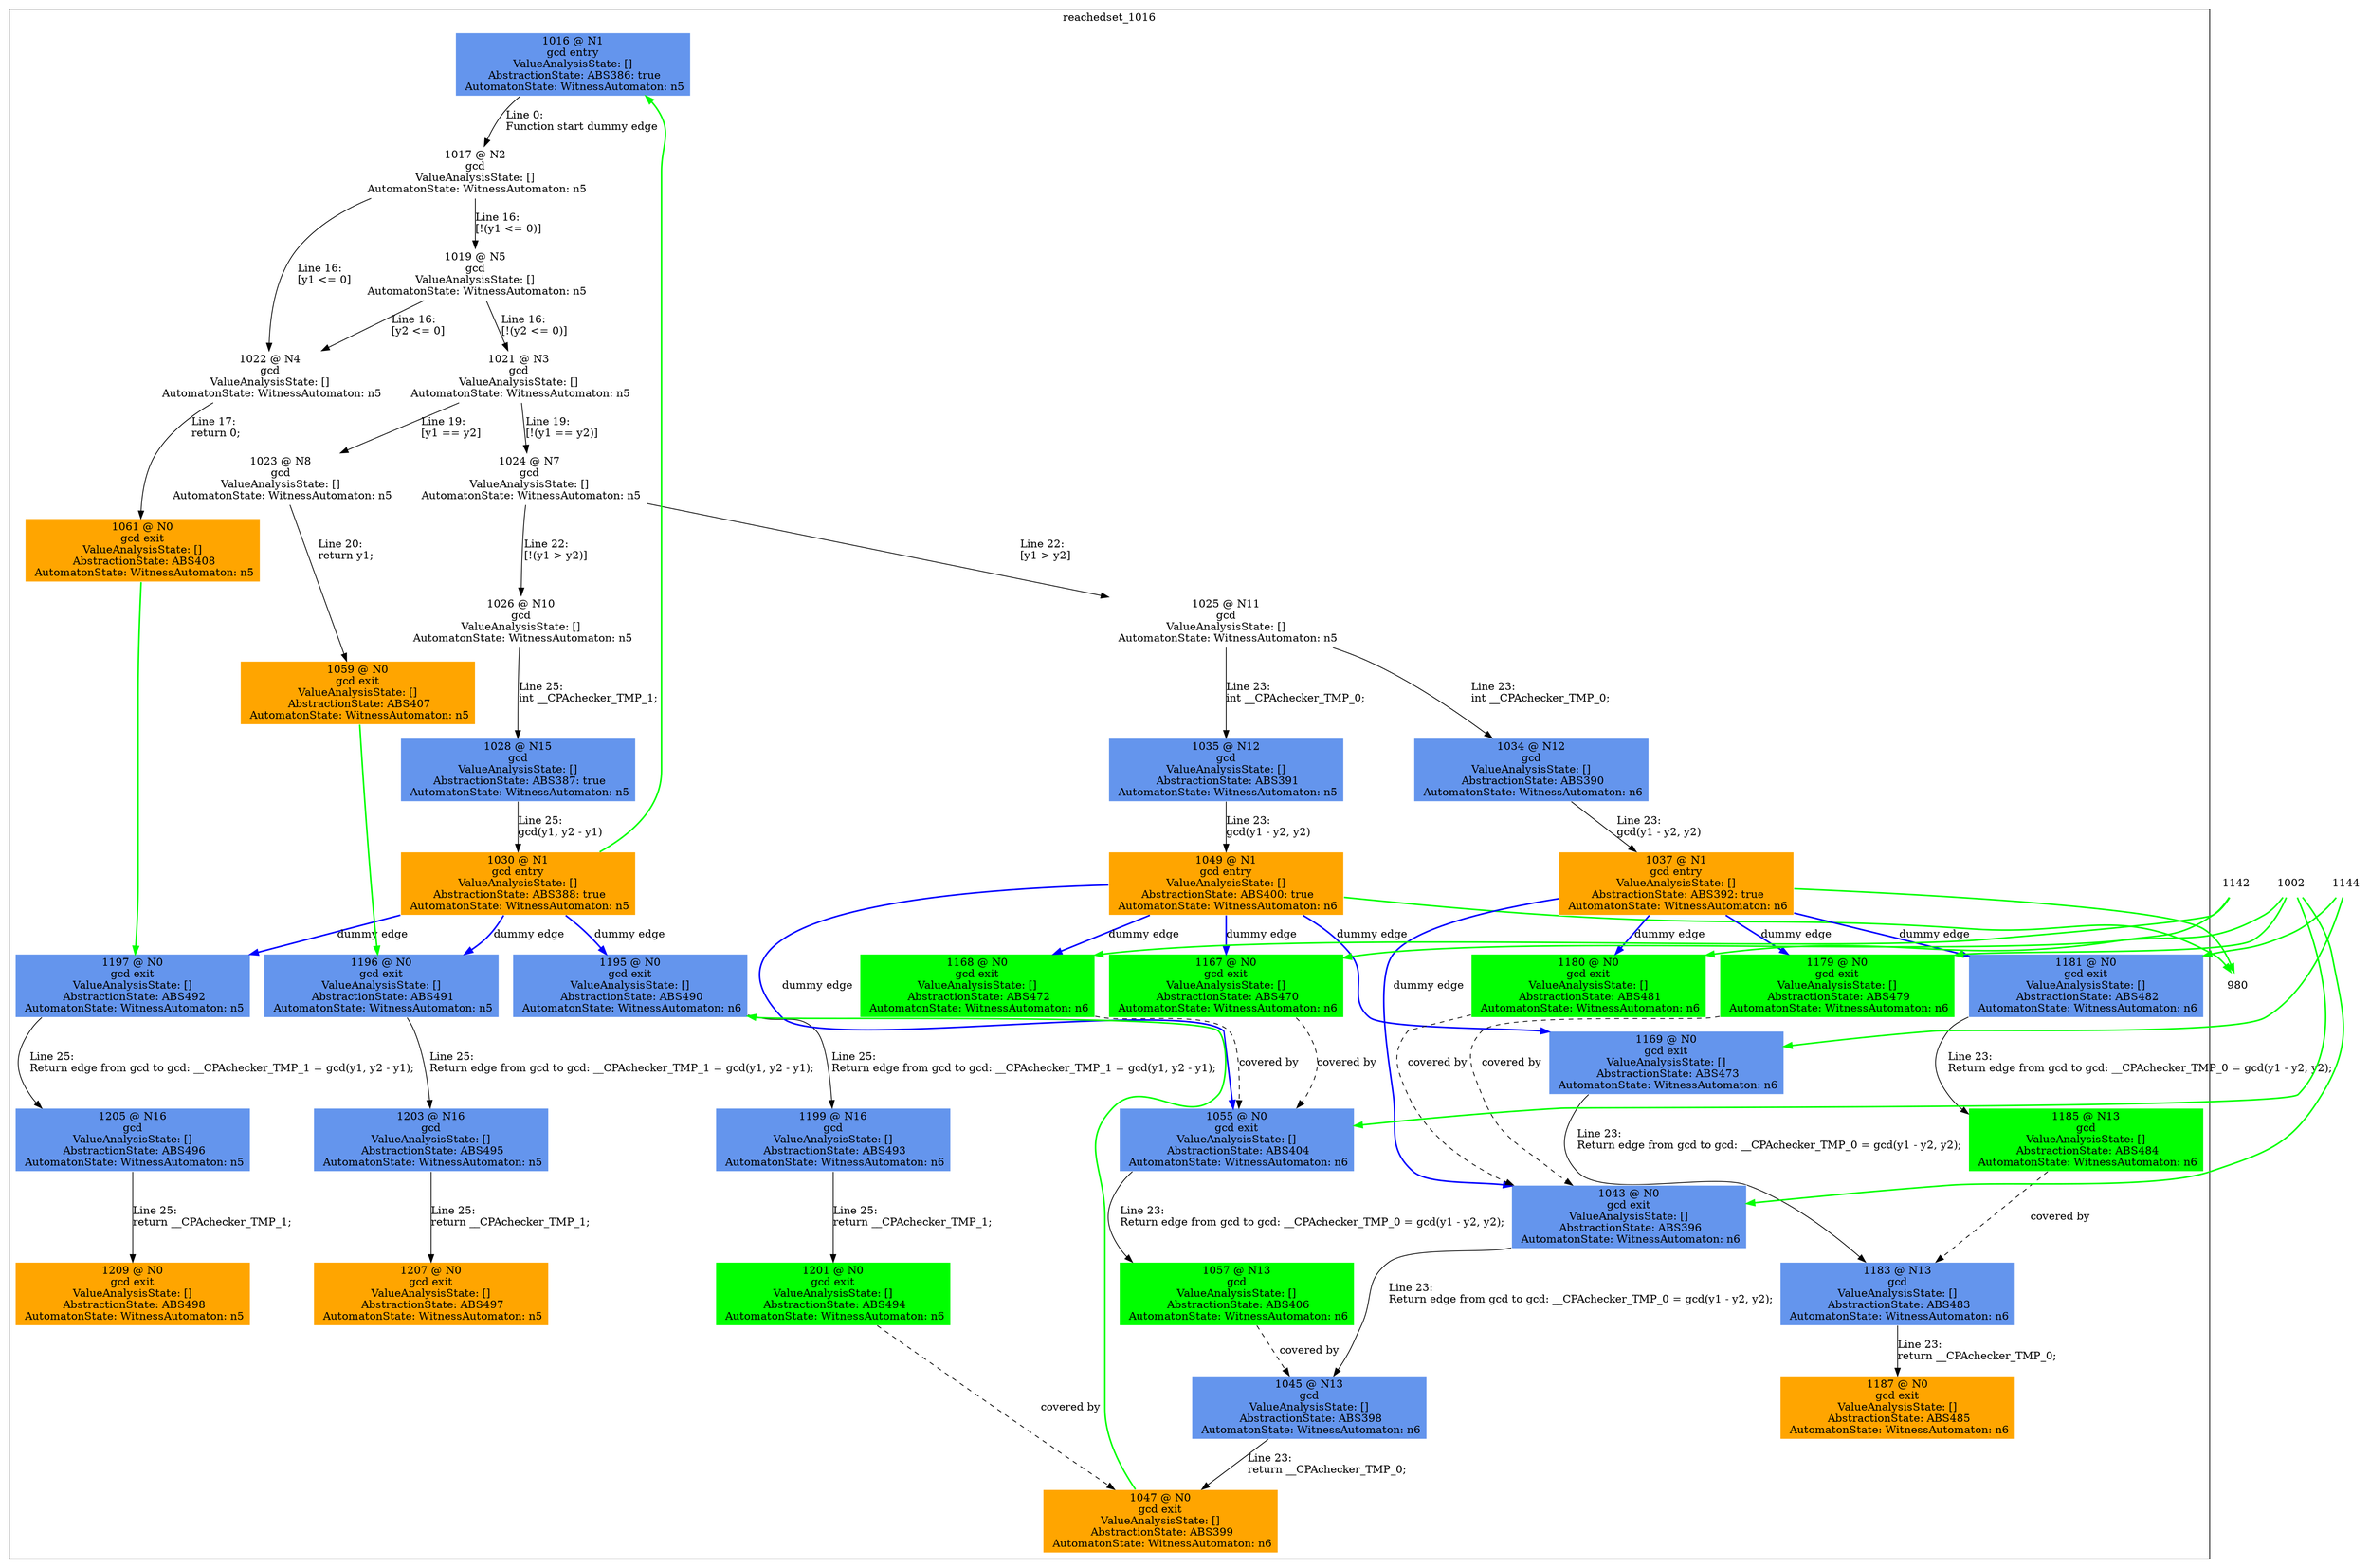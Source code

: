 digraph ARG {
node [style="filled" shape="box" color="white"]
subgraph cluster_1016 {
label="reachedset_1016"
1016 [fillcolor="cornflowerblue" label="1016 @ N1\ngcd entry\nValueAnalysisState: []\n AbstractionState: ABS386: true\n AutomatonState: WitnessAutomaton: n5\n" id="1016"]
1017 [label="1017 @ N2\ngcd\nValueAnalysisState: []\n AutomatonState: WitnessAutomaton: n5\n" id="1017"]
1022 [label="1022 @ N4\ngcd\nValueAnalysisState: []\n AutomatonState: WitnessAutomaton: n5\n" id="1022"]
1061 [fillcolor="orange" label="1061 @ N0\ngcd exit\nValueAnalysisState: []\n AbstractionState: ABS408\n AutomatonState: WitnessAutomaton: n5\n" id="1061"]
1019 [label="1019 @ N5\ngcd\nValueAnalysisState: []\n AutomatonState: WitnessAutomaton: n5\n" id="1019"]
1021 [label="1021 @ N3\ngcd\nValueAnalysisState: []\n AutomatonState: WitnessAutomaton: n5\n" id="1021"]
1024 [label="1024 @ N7\ngcd\nValueAnalysisState: []\n AutomatonState: WitnessAutomaton: n5\n" id="1024"]
1026 [label="1026 @ N10\ngcd\nValueAnalysisState: []\n AutomatonState: WitnessAutomaton: n5\n" id="1026"]
1028 [fillcolor="cornflowerblue" label="1028 @ N15\ngcd\nValueAnalysisState: []\n AbstractionState: ABS387: true\n AutomatonState: WitnessAutomaton: n5\n" id="1028"]
1030 [fillcolor="orange" label="1030 @ N1\ngcd entry\nValueAnalysisState: []\n AbstractionState: ABS388: true\n AutomatonState: WitnessAutomaton: n5\n" id="1030"]
1197 [fillcolor="cornflowerblue" label="1197 @ N0\ngcd exit\nValueAnalysisState: []\n AbstractionState: ABS492\n AutomatonState: WitnessAutomaton: n5\n" id="1197"]
1205 [fillcolor="cornflowerblue" label="1205 @ N16\ngcd\nValueAnalysisState: []\n AbstractionState: ABS496\n AutomatonState: WitnessAutomaton: n5\n" id="1205"]
1209 [fillcolor="orange" label="1209 @ N0\ngcd exit\nValueAnalysisState: []\n AbstractionState: ABS498\n AutomatonState: WitnessAutomaton: n5\n" id="1209"]
1196 [fillcolor="cornflowerblue" label="1196 @ N0\ngcd exit\nValueAnalysisState: []\n AbstractionState: ABS491\n AutomatonState: WitnessAutomaton: n5\n" id="1196"]
1203 [fillcolor="cornflowerblue" label="1203 @ N16\ngcd\nValueAnalysisState: []\n AbstractionState: ABS495\n AutomatonState: WitnessAutomaton: n5\n" id="1203"]
1207 [fillcolor="orange" label="1207 @ N0\ngcd exit\nValueAnalysisState: []\n AbstractionState: ABS497\n AutomatonState: WitnessAutomaton: n5\n" id="1207"]
1195 [fillcolor="cornflowerblue" label="1195 @ N0\ngcd exit\nValueAnalysisState: []\n AbstractionState: ABS490\n AutomatonState: WitnessAutomaton: n6\n" id="1195"]
1199 [fillcolor="cornflowerblue" label="1199 @ N16\ngcd\nValueAnalysisState: []\n AbstractionState: ABS493\n AutomatonState: WitnessAutomaton: n6\n" id="1199"]
1201 [fillcolor="green" label="1201 @ N0\ngcd exit\nValueAnalysisState: []\n AbstractionState: ABS494\n AutomatonState: WitnessAutomaton: n6\n" id="1201"]
1025 [label="1025 @ N11\ngcd\nValueAnalysisState: []\n AutomatonState: WitnessAutomaton: n5\n" id="1025"]
1035 [fillcolor="cornflowerblue" label="1035 @ N12\ngcd\nValueAnalysisState: []\n AbstractionState: ABS391\n AutomatonState: WitnessAutomaton: n5\n" id="1035"]
1049 [fillcolor="orange" label="1049 @ N1\ngcd entry\nValueAnalysisState: []\n AbstractionState: ABS400: true\n AutomatonState: WitnessAutomaton: n6\n" id="1049"]
1169 [fillcolor="cornflowerblue" label="1169 @ N0\ngcd exit\nValueAnalysisState: []\n AbstractionState: ABS473\n AutomatonState: WitnessAutomaton: n6\n" id="1169"]
1183 [fillcolor="cornflowerblue" label="1183 @ N13\ngcd\nValueAnalysisState: []\n AbstractionState: ABS483\n AutomatonState: WitnessAutomaton: n6\n" id="1183"]
1187 [fillcolor="orange" label="1187 @ N0\ngcd exit\nValueAnalysisState: []\n AbstractionState: ABS485\n AutomatonState: WitnessAutomaton: n6\n" id="1187"]
1168 [fillcolor="green" label="1168 @ N0\ngcd exit\nValueAnalysisState: []\n AbstractionState: ABS472\n AutomatonState: WitnessAutomaton: n6\n" id="1168"]
1167 [fillcolor="green" label="1167 @ N0\ngcd exit\nValueAnalysisState: []\n AbstractionState: ABS470\n AutomatonState: WitnessAutomaton: n6\n" id="1167"]
1055 [fillcolor="cornflowerblue" label="1055 @ N0\ngcd exit\nValueAnalysisState: []\n AbstractionState: ABS404\n AutomatonState: WitnessAutomaton: n6\n" id="1055"]
1057 [fillcolor="green" label="1057 @ N13\ngcd\nValueAnalysisState: []\n AbstractionState: ABS406\n AutomatonState: WitnessAutomaton: n6\n" id="1057"]
1034 [fillcolor="cornflowerblue" label="1034 @ N12\ngcd\nValueAnalysisState: []\n AbstractionState: ABS390\n AutomatonState: WitnessAutomaton: n6\n" id="1034"]
1037 [fillcolor="orange" label="1037 @ N1\ngcd entry\nValueAnalysisState: []\n AbstractionState: ABS392: true\n AutomatonState: WitnessAutomaton: n6\n" id="1037"]
1181 [fillcolor="cornflowerblue" label="1181 @ N0\ngcd exit\nValueAnalysisState: []\n AbstractionState: ABS482\n AutomatonState: WitnessAutomaton: n6\n" id="1181"]
1185 [fillcolor="green" label="1185 @ N13\ngcd\nValueAnalysisState: []\n AbstractionState: ABS484\n AutomatonState: WitnessAutomaton: n6\n" id="1185"]
1180 [fillcolor="green" label="1180 @ N0\ngcd exit\nValueAnalysisState: []\n AbstractionState: ABS481\n AutomatonState: WitnessAutomaton: n6\n" id="1180"]
1179 [fillcolor="green" label="1179 @ N0\ngcd exit\nValueAnalysisState: []\n AbstractionState: ABS479\n AutomatonState: WitnessAutomaton: n6\n" id="1179"]
1043 [fillcolor="cornflowerblue" label="1043 @ N0\ngcd exit\nValueAnalysisState: []\n AbstractionState: ABS396\n AutomatonState: WitnessAutomaton: n6\n" id="1043"]
1045 [fillcolor="cornflowerblue" label="1045 @ N13\ngcd\nValueAnalysisState: []\n AbstractionState: ABS398\n AutomatonState: WitnessAutomaton: n6\n" id="1045"]
1047 [fillcolor="orange" label="1047 @ N0\ngcd exit\nValueAnalysisState: []\n AbstractionState: ABS399\n AutomatonState: WitnessAutomaton: n6\n" id="1047"]
1023 [label="1023 @ N8\ngcd\nValueAnalysisState: []\n AutomatonState: WitnessAutomaton: n5\n" id="1023"]
1059 [fillcolor="orange" label="1059 @ N0\ngcd exit\nValueAnalysisState: []\n AbstractionState: ABS407\n AutomatonState: WitnessAutomaton: n5\n" id="1059"]
1016 -> 1017 [label="Line 0: \lFunction start dummy edge\l" id="1016 -> 1017"]
1017 -> 1019 [label="Line 16: \l[!(y1 <= 0)]\l" id="1017 -> 1019"]
1017 -> 1022 [label="Line 16: \l[y1 <= 0]\l" id="1017 -> 1022"]
1022 -> 1061 [label="Line 17: \lreturn 0;\l" id="1022 -> 1061"]
1019 -> 1021 [label="Line 16: \l[!(y2 <= 0)]\l" id="1019 -> 1021"]
1019 -> 1022 [label="Line 16: \l[y2 <= 0]\l" id="1019 -> 1022"]
1021 -> 1023 [label="Line 19: \l[y1 == y2]\l" id="1021 -> 1023"]
1021 -> 1024 [label="Line 19: \l[!(y1 == y2)]\l" id="1021 -> 1024"]
1024 -> 1025 [label="Line 22: \l[y1 > y2]\l" id="1024 -> 1025"]
1024 -> 1026 [label="Line 22: \l[!(y1 > y2)]\l" id="1024 -> 1026"]
1026 -> 1028 [label="Line 25: \lint __CPAchecker_TMP_1;\l" id="1026 -> 1028"]
1028 -> 1030 [label="Line 25: \lgcd(y1, y2 - y1)\l" id="1028 -> 1030"]
1030 -> 1195 [style="bold" color="blue" label="dummy edge" id="1030 -> 1195"]
1030 -> 1196 [style="bold" color="blue" label="dummy edge" id="1030 -> 1196"]
1030 -> 1197 [style="bold" color="blue" label="dummy edge" id="1030 -> 1197"]
1197 -> 1205 [label="Line 25: \lReturn edge from gcd to gcd: __CPAchecker_TMP_1 = gcd(y1, y2 - y1);\l" id="1197 -> 1205"]
1205 -> 1209 [label="Line 25: \lreturn __CPAchecker_TMP_1;\l" id="1205 -> 1209"]
1196 -> 1203 [label="Line 25: \lReturn edge from gcd to gcd: __CPAchecker_TMP_1 = gcd(y1, y2 - y1);\l" id="1196 -> 1203"]
1203 -> 1207 [label="Line 25: \lreturn __CPAchecker_TMP_1;\l" id="1203 -> 1207"]
1195 -> 1199 [label="Line 25: \lReturn edge from gcd to gcd: __CPAchecker_TMP_1 = gcd(y1, y2 - y1);\l" id="1195 -> 1199"]
1199 -> 1201 [label="Line 25: \lreturn __CPAchecker_TMP_1;\l" id="1199 -> 1201"]
1025 -> 1034 [label="Line 23: \lint __CPAchecker_TMP_0;\l" id="1025 -> 1034"]
1025 -> 1035 [label="Line 23: \lint __CPAchecker_TMP_0;\l" id="1025 -> 1035"]
1035 -> 1049 [label="Line 23: \lgcd(y1 - y2, y2)\l" id="1035 -> 1049"]
1049 -> 1055 [style="bold" color="blue" label="dummy edge" id="1049 -> 1055"]
1049 -> 1167 [style="bold" color="blue" label="dummy edge" id="1049 -> 1167"]
1049 -> 1168 [style="bold" color="blue" label="dummy edge" id="1049 -> 1168"]
1049 -> 1169 [style="bold" color="blue" label="dummy edge" id="1049 -> 1169"]
1169 -> 1183 [label="Line 23: \lReturn edge from gcd to gcd: __CPAchecker_TMP_0 = gcd(y1 - y2, y2);\l" id="1169 -> 1183"]
1185 -> 1183 [style="dashed" weight="0" label="covered by"]
1183 -> 1187 [label="Line 23: \lreturn __CPAchecker_TMP_0;\l" id="1183 -> 1187"]
1167 -> 1055 [style="dashed" weight="0" label="covered by"]
1168 -> 1055 [style="dashed" weight="0" label="covered by"]
1055 -> 1057 [label="Line 23: \lReturn edge from gcd to gcd: __CPAchecker_TMP_0 = gcd(y1 - y2, y2);\l" id="1055 -> 1057"]
1034 -> 1037 [label="Line 23: \lgcd(y1 - y2, y2)\l" id="1034 -> 1037"]
1037 -> 1043 [style="bold" color="blue" label="dummy edge" id="1037 -> 1043"]
1037 -> 1179 [style="bold" color="blue" label="dummy edge" id="1037 -> 1179"]
1037 -> 1180 [style="bold" color="blue" label="dummy edge" id="1037 -> 1180"]
1037 -> 1181 [style="bold" color="blue" label="dummy edge" id="1037 -> 1181"]
1181 -> 1185 [label="Line 23: \lReturn edge from gcd to gcd: __CPAchecker_TMP_0 = gcd(y1 - y2, y2);\l" id="1181 -> 1185"]
1179 -> 1043 [style="dashed" weight="0" label="covered by"]
1180 -> 1043 [style="dashed" weight="0" label="covered by"]
1043 -> 1045 [label="Line 23: \lReturn edge from gcd to gcd: __CPAchecker_TMP_0 = gcd(y1 - y2, y2);\l" id="1043 -> 1045"]
1057 -> 1045 [style="dashed" weight="0" label="covered by"]
1045 -> 1047 [label="Line 23: \lreturn __CPAchecker_TMP_0;\l" id="1045 -> 1047"]
1201 -> 1047 [style="dashed" weight="0" label="covered by"]
1023 -> 1059 [label="Line 20: \lreturn y1;\l" id="1023 -> 1059"]
}
1002 -> 1043 [color=green style=bold]
1002 -> 1055 [color=green style=bold]
1002 -> 1179 [color=green style=bold]
1002 -> 1167 [color=green style=bold]
1061 -> 1197 [color=green style=bold]
1049 -> 980 [color=green style=bold]
1144 -> 1181 [color=green style=bold]
1144 -> 1169 [color=green style=bold]
1030 -> 1016 [color=green style=bold]
1059 -> 1196 [color=green style=bold]
1047 -> 1195 [color=green style=bold]
1037 -> 980 [color=green style=bold]
1142 -> 1180 [color=green style=bold]
1142 -> 1168 [color=green style=bold]
}
